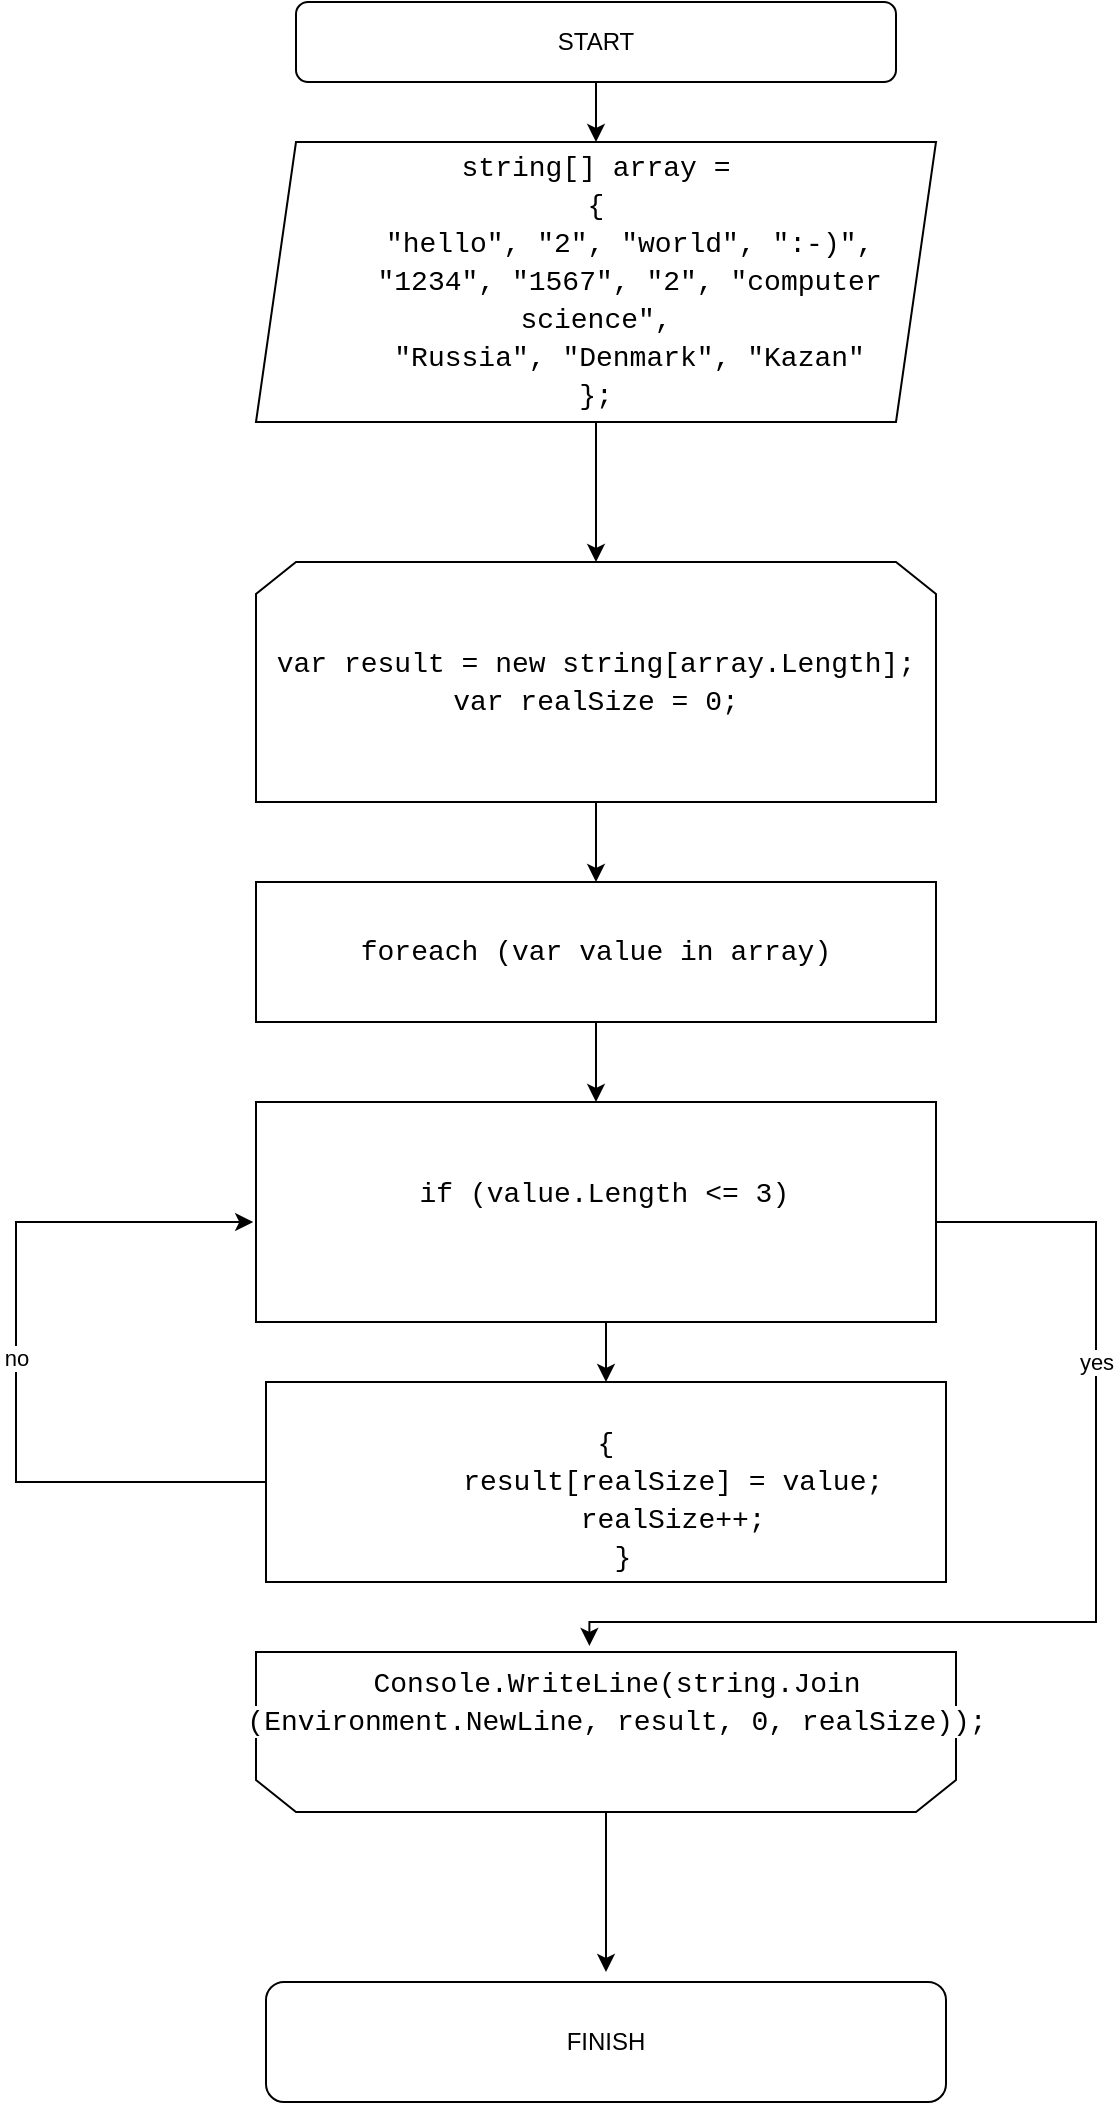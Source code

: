 <mxfile version="20.3.2" type="device"><diagram id="3tLS2RO-lxN-OutdHENo" name="Страница 1"><mxGraphModel dx="496" dy="273" grid="1" gridSize="10" guides="1" tooltips="1" connect="1" arrows="1" fold="1" page="1" pageScale="1" pageWidth="827" pageHeight="1169" math="0" shadow="0"><root><mxCell id="0"/><mxCell id="1" parent="0"/><mxCell id="0esHKnGGPDTAgmUDan9x-26" value="" style="edgeStyle=orthogonalEdgeStyle;rounded=0;orthogonalLoop=1;jettySize=auto;html=1;fontColor=#000000;" edge="1" parent="1" source="0esHKnGGPDTAgmUDan9x-2" target="0esHKnGGPDTAgmUDan9x-5"><mxGeometry relative="1" as="geometry"/></mxCell><mxCell id="0esHKnGGPDTAgmUDan9x-2" value="START" style="rounded=1;whiteSpace=wrap;html=1;" vertex="1" parent="1"><mxGeometry x="290" y="70" width="300" height="40" as="geometry"/></mxCell><mxCell id="0esHKnGGPDTAgmUDan9x-23" value="" style="edgeStyle=orthogonalEdgeStyle;rounded=0;orthogonalLoop=1;jettySize=auto;html=1;fontColor=#000000;" edge="1" parent="1" source="0esHKnGGPDTAgmUDan9x-5" target="0esHKnGGPDTAgmUDan9x-8"><mxGeometry relative="1" as="geometry"/></mxCell><mxCell id="0esHKnGGPDTAgmUDan9x-5" value="&lt;div style=&quot;font-family: Consolas, &amp;quot;Courier New&amp;quot;, monospace; font-size: 14px; line-height: 19px;&quot;&gt;&lt;div style=&quot;&quot;&gt;&lt;span style=&quot;background-color: rgb(255, 255, 255);&quot;&gt;&lt;span style=&quot;&quot;&gt;string&lt;/span&gt;[] &lt;span style=&quot;&quot;&gt;array&lt;/span&gt; =&lt;/span&gt;&lt;/div&gt;&lt;div style=&quot;&quot;&gt;&lt;span style=&quot;background-color: rgb(255, 255, 255);&quot;&gt;{&lt;/span&gt;&lt;/div&gt;&lt;div style=&quot;&quot;&gt;&lt;span style=&quot;background-color: rgb(255, 255, 255);&quot;&gt;&amp;nbsp; &amp;nbsp; &lt;span style=&quot;&quot;&gt;&quot;hello&quot;&lt;/span&gt;, &lt;span style=&quot;&quot;&gt;&quot;2&quot;&lt;/span&gt;, &lt;span style=&quot;&quot;&gt;&quot;world&quot;&lt;/span&gt;, &lt;span style=&quot;&quot;&gt;&quot;:-)&quot;&lt;/span&gt;,&lt;/span&gt;&lt;/div&gt;&lt;div style=&quot;&quot;&gt;&lt;span style=&quot;background-color: rgb(255, 255, 255);&quot;&gt;&amp;nbsp; &amp;nbsp; &lt;span style=&quot;&quot;&gt;&quot;1234&quot;&lt;/span&gt;, &lt;span style=&quot;&quot;&gt;&quot;1567&quot;&lt;/span&gt;, &lt;span style=&quot;&quot;&gt;&quot;2&quot;&lt;/span&gt;, &lt;span style=&quot;&quot;&gt;&quot;computer science&quot;&lt;/span&gt;,&lt;/span&gt;&lt;/div&gt;&lt;div style=&quot;&quot;&gt;&lt;span style=&quot;background-color: rgb(255, 255, 255);&quot;&gt;&amp;nbsp; &amp;nbsp; &lt;span style=&quot;&quot;&gt;&quot;Russia&quot;&lt;/span&gt;, &lt;span style=&quot;&quot;&gt;&quot;Denmark&quot;&lt;/span&gt;, &lt;span style=&quot;&quot;&gt;&quot;Kazan&quot;&lt;/span&gt;&lt;/span&gt;&lt;/div&gt;&lt;div style=&quot;&quot;&gt;&lt;span style=&quot;background-color: rgb(255, 255, 255);&quot;&gt;};&lt;/span&gt;&lt;/div&gt;&lt;/div&gt;" style="shape=parallelogram;perimeter=parallelogramPerimeter;whiteSpace=wrap;html=1;fixedSize=1;fontColor=#000000;" vertex="1" parent="1"><mxGeometry x="270" y="140" width="340" height="140" as="geometry"/></mxCell><mxCell id="0esHKnGGPDTAgmUDan9x-11" value="" style="edgeStyle=orthogonalEdgeStyle;rounded=0;orthogonalLoop=1;jettySize=auto;html=1;fontColor=#000000;" edge="1" parent="1" source="0esHKnGGPDTAgmUDan9x-8" target="0esHKnGGPDTAgmUDan9x-10"><mxGeometry relative="1" as="geometry"/></mxCell><mxCell id="0esHKnGGPDTAgmUDan9x-8" value="&lt;div style=&quot;font-family: Consolas, &amp;quot;Courier New&amp;quot;, monospace; font-size: 14px; line-height: 19px;&quot;&gt;&lt;div style=&quot;&quot;&gt;var result = new string[array.Length];&lt;/div&gt;&lt;div style=&quot;&quot;&gt;var realSize = 0;&lt;/div&gt;&lt;/div&gt;" style="shape=loopLimit;whiteSpace=wrap;html=1;labelBackgroundColor=#FFFFFF;" vertex="1" parent="1"><mxGeometry x="270" y="350" width="340" height="120" as="geometry"/></mxCell><mxCell id="0esHKnGGPDTAgmUDan9x-14" value="" style="edgeStyle=orthogonalEdgeStyle;rounded=0;orthogonalLoop=1;jettySize=auto;html=1;fontColor=#000000;" edge="1" parent="1" source="0esHKnGGPDTAgmUDan9x-10" target="0esHKnGGPDTAgmUDan9x-13"><mxGeometry relative="1" as="geometry"/></mxCell><mxCell id="0esHKnGGPDTAgmUDan9x-10" value="&lt;div style=&quot;font-family: Consolas, &amp;quot;Courier New&amp;quot;, monospace; font-size: 14px; line-height: 19px;&quot;&gt;&lt;span style=&quot;background-color: rgb(255, 255, 255);&quot;&gt;foreach (var value in array)&lt;/span&gt;&lt;/div&gt;" style="whiteSpace=wrap;html=1;labelBackgroundColor=#FFFFFF;" vertex="1" parent="1"><mxGeometry x="270" y="510" width="340" height="70" as="geometry"/></mxCell><mxCell id="0esHKnGGPDTAgmUDan9x-29" value="no" style="edgeStyle=orthogonalEdgeStyle;rounded=0;orthogonalLoop=1;jettySize=auto;html=1;fontColor=#000000;exitX=0;exitY=0.5;exitDx=0;exitDy=0;entryX=-0.004;entryY=0.54;entryDx=0;entryDy=0;entryPerimeter=0;" edge="1" parent="1" source="0esHKnGGPDTAgmUDan9x-30" target="0esHKnGGPDTAgmUDan9x-13"><mxGeometry relative="1" as="geometry"><mxPoint x="260" y="680" as="targetPoint"/><Array as="points"><mxPoint x="150" y="810"/><mxPoint x="150" y="680"/><mxPoint x="269" y="680"/></Array></mxGeometry></mxCell><mxCell id="0esHKnGGPDTAgmUDan9x-31" value="" style="edgeStyle=orthogonalEdgeStyle;rounded=0;orthogonalLoop=1;jettySize=auto;html=1;fontColor=#000000;" edge="1" parent="1" source="0esHKnGGPDTAgmUDan9x-13" target="0esHKnGGPDTAgmUDan9x-30"><mxGeometry relative="1" as="geometry"><Array as="points"><mxPoint x="445" y="740"/><mxPoint x="445" y="740"/></Array></mxGeometry></mxCell><mxCell id="0esHKnGGPDTAgmUDan9x-34" value="" style="edgeStyle=orthogonalEdgeStyle;rounded=0;orthogonalLoop=1;jettySize=auto;html=1;fontColor=#000000;entryX=0.463;entryY=-0.061;entryDx=0;entryDy=0;entryPerimeter=0;" edge="1" parent="1" source="0esHKnGGPDTAgmUDan9x-13" target="0esHKnGGPDTAgmUDan9x-17"><mxGeometry relative="1" as="geometry"><mxPoint x="710" y="880" as="targetPoint"/><Array as="points"><mxPoint x="690" y="680"/><mxPoint x="690" y="880"/><mxPoint x="437" y="880"/></Array></mxGeometry></mxCell><mxCell id="0esHKnGGPDTAgmUDan9x-36" value="yes" style="edgeLabel;html=1;align=center;verticalAlign=middle;resizable=0;points=[];fontColor=#000000;" vertex="1" connectable="0" parent="0esHKnGGPDTAgmUDan9x-34"><mxGeometry x="-0.618" y="-2" relative="1" as="geometry"><mxPoint x="2" y="46" as="offset"/></mxGeometry></mxCell><mxCell id="0esHKnGGPDTAgmUDan9x-13" value="&lt;div style=&quot;font-family: Consolas, &amp;quot;Courier New&amp;quot;, monospace; font-size: 14px; line-height: 19px;&quot;&gt;&lt;div style=&quot;line-height: 19px;&quot;&gt;&lt;div style=&quot;&quot;&gt;&lt;span style=&quot;background-color: rgb(255, 255, 255);&quot;&gt;&amp;nbsp;if (value.Length &amp;lt;= 3)&lt;/span&gt;&lt;/div&gt;&lt;div style=&quot;&quot;&gt;&lt;br&gt;&lt;/div&gt;&lt;/div&gt;&lt;/div&gt;" style="whiteSpace=wrap;html=1;labelBackgroundColor=#FFFFFF;" vertex="1" parent="1"><mxGeometry x="270" y="620" width="340" height="110" as="geometry"/></mxCell><mxCell id="0esHKnGGPDTAgmUDan9x-21" value="" style="edgeStyle=orthogonalEdgeStyle;rounded=0;orthogonalLoop=1;jettySize=auto;html=1;fontColor=#000000;" edge="1" parent="1" source="0esHKnGGPDTAgmUDan9x-16"><mxGeometry relative="1" as="geometry"><mxPoint x="445" y="1055" as="targetPoint"/></mxGeometry></mxCell><mxCell id="0esHKnGGPDTAgmUDan9x-16" value="&lt;div style=&quot;color: rgb(212, 212, 212); background-color: rgb(30, 30, 30); font-family: Consolas, &amp;quot;Courier New&amp;quot;, monospace; font-size: 14px; line-height: 19px;&quot;&gt;&lt;br&gt;&lt;/div&gt;" style="shape=loopLimit;whiteSpace=wrap;html=1;labelBackgroundColor=#FFFFFF;fontColor=#000000;rotation=180;" vertex="1" parent="1"><mxGeometry x="270" y="895" width="350" height="80" as="geometry"/></mxCell><mxCell id="0esHKnGGPDTAgmUDan9x-17" value="&lt;div style=&quot;font-family: Consolas, &amp;quot;Courier New&amp;quot;, monospace; font-size: 14px; line-height: 19px;&quot;&gt;&lt;span style=&quot;background-color: rgb(255, 255, 255);&quot;&gt;Console.WriteLine(string.Join&lt;/span&gt;&lt;/div&gt;&lt;div style=&quot;font-family: Consolas, &amp;quot;Courier New&amp;quot;, monospace; font-size: 14px; line-height: 19px;&quot;&gt;&lt;span style=&quot;background-color: rgb(255, 255, 255);&quot;&gt;(Environment.NewLine, result, 0, realSize));&lt;/span&gt;&lt;/div&gt;" style="text;html=1;align=center;verticalAlign=middle;resizable=0;points=[];autosize=1;strokeColor=none;fillColor=none;fontColor=#000000;" vertex="1" parent="1"><mxGeometry x="270" y="895" width="360" height="50" as="geometry"/></mxCell><mxCell id="0esHKnGGPDTAgmUDan9x-22" value="FINISH" style="rounded=1;whiteSpace=wrap;html=1;labelBackgroundColor=#FFFFFF;fontColor=#000000;" vertex="1" parent="1"><mxGeometry x="275" y="1060" width="340" height="60" as="geometry"/></mxCell><mxCell id="0esHKnGGPDTAgmUDan9x-30" value="&lt;div style=&quot;font-family: Consolas, &amp;quot;Courier New&amp;quot;, monospace; font-size: 14px; line-height: 19px;&quot;&gt;&lt;div style=&quot;line-height: 19px;&quot;&gt;&lt;div style=&quot;&quot;&gt;&lt;br&gt;&lt;/div&gt;&lt;div style=&quot;&quot;&gt;&lt;span style=&quot;background-color: rgb(255, 255, 255);&quot;&gt;{&lt;/span&gt;&lt;/div&gt;&lt;div style=&quot;&quot;&gt;&lt;span style=&quot;background-color: rgb(255, 255, 255);&quot;&gt;&amp;nbsp; &amp;nbsp; &amp;nbsp; &amp;nbsp; result[realSize] = value;&lt;/span&gt;&lt;/div&gt;&lt;div style=&quot;&quot;&gt;&lt;span style=&quot;background-color: rgb(255, 255, 255);&quot;&gt;&amp;nbsp; &amp;nbsp; &amp;nbsp; &amp;nbsp; realSize++;&lt;/span&gt;&lt;/div&gt;&lt;div style=&quot;&quot;&gt;&lt;span style=&quot;background-color: rgb(255, 255, 255);&quot;&gt;&amp;nbsp; }&lt;/span&gt;&lt;/div&gt;&lt;/div&gt;&lt;/div&gt;" style="whiteSpace=wrap;html=1;labelBackgroundColor=#FFFFFF;" vertex="1" parent="1"><mxGeometry x="275" y="760" width="340" height="100" as="geometry"/></mxCell></root></mxGraphModel></diagram></mxfile>